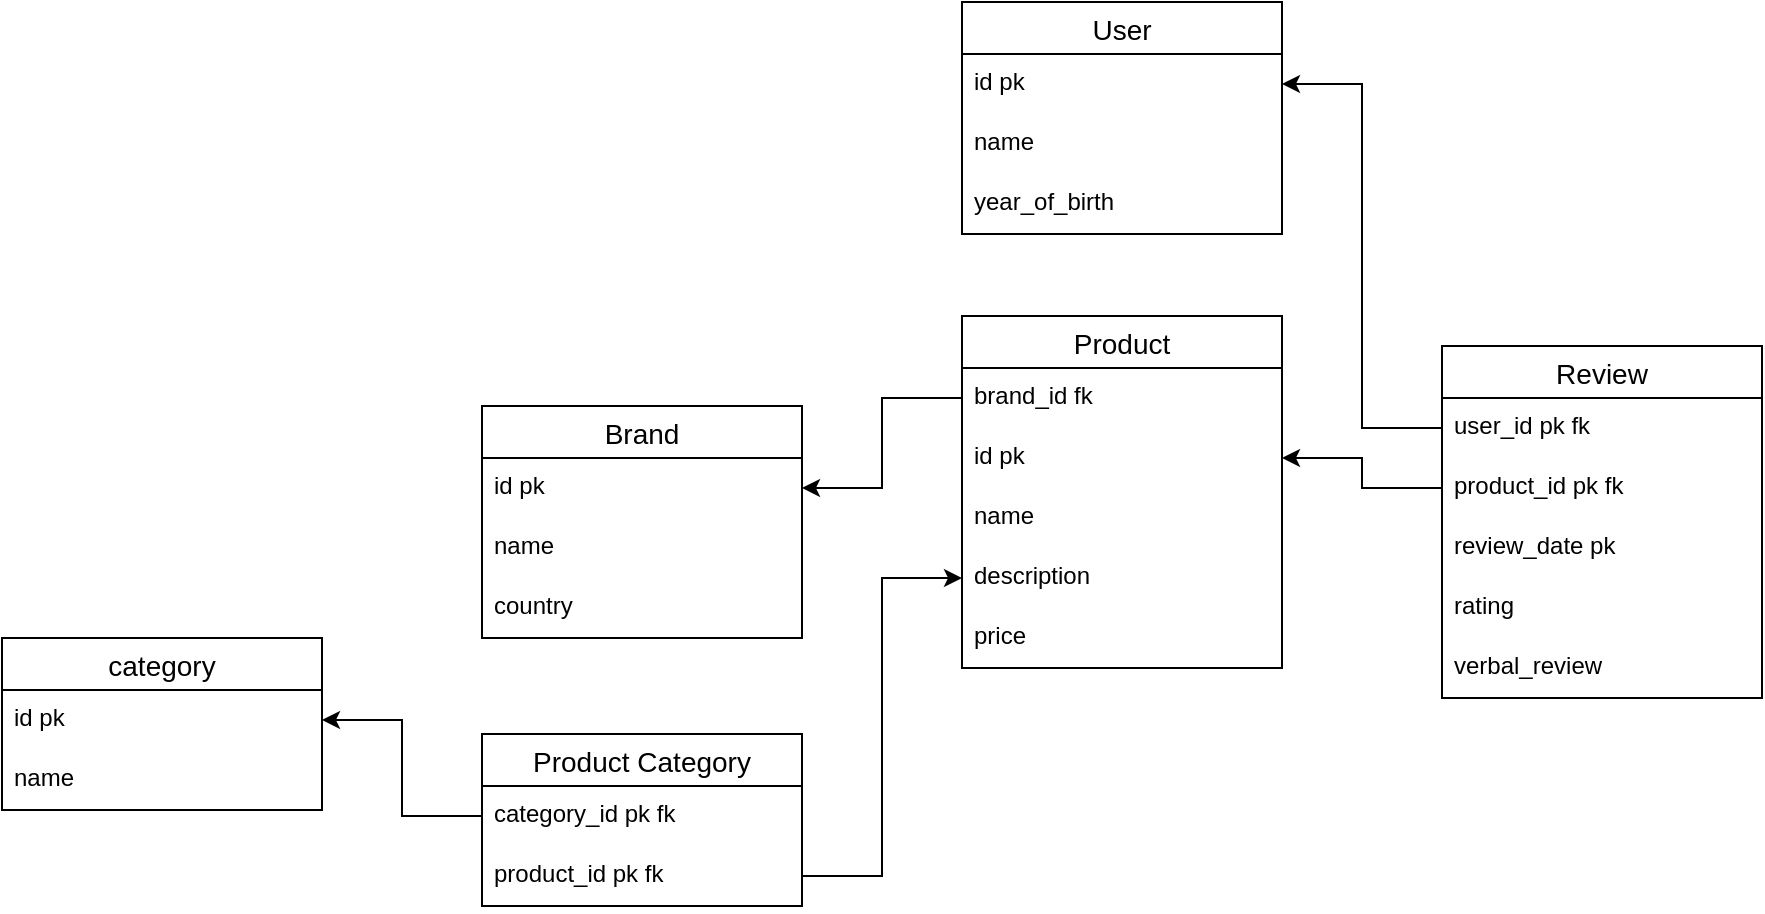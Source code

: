 <mxfile version="21.0.6" type="device"><diagram id="F3-kIUvs5O8AS4DiHWVQ" name="Page-1"><mxGraphModel dx="1196" dy="629" grid="1" gridSize="10" guides="1" tooltips="1" connect="1" arrows="1" fold="1" page="1" pageScale="1" pageWidth="1920" pageHeight="1200" math="0" shadow="0"><root><mxCell id="0"/><mxCell id="1" parent="0"/><mxCell id="L6idQjwCQOtAl3q-k2ph-89" value="User" style="swimlane;fontStyle=0;childLayout=stackLayout;horizontal=1;startSize=26;horizontalStack=0;resizeParent=1;resizeParentMax=0;resizeLast=0;collapsible=1;marginBottom=0;align=center;fontSize=14;" parent="1" vertex="1"><mxGeometry x="600" y="258" width="160" height="116" as="geometry"/></mxCell><mxCell id="L6idQjwCQOtAl3q-k2ph-90" value="id pk" style="text;strokeColor=none;fillColor=none;spacingLeft=4;spacingRight=4;overflow=hidden;rotatable=0;points=[[0,0.5],[1,0.5]];portConstraint=eastwest;fontSize=12;" parent="L6idQjwCQOtAl3q-k2ph-89" vertex="1"><mxGeometry y="26" width="160" height="30" as="geometry"/></mxCell><mxCell id="L6idQjwCQOtAl3q-k2ph-91" value="name" style="text;strokeColor=none;fillColor=none;spacingLeft=4;spacingRight=4;overflow=hidden;rotatable=0;points=[[0,0.5],[1,0.5]];portConstraint=eastwest;fontSize=12;" parent="L6idQjwCQOtAl3q-k2ph-89" vertex="1"><mxGeometry y="56" width="160" height="30" as="geometry"/></mxCell><mxCell id="L6idQjwCQOtAl3q-k2ph-93" value="year_of_birth" style="text;strokeColor=none;fillColor=none;spacingLeft=4;spacingRight=4;overflow=hidden;rotatable=0;points=[[0,0.5],[1,0.5]];portConstraint=eastwest;fontSize=12;" parent="L6idQjwCQOtAl3q-k2ph-89" vertex="1"><mxGeometry y="86" width="160" height="30" as="geometry"/></mxCell><mxCell id="L6idQjwCQOtAl3q-k2ph-94" value="Product" style="swimlane;fontStyle=0;childLayout=stackLayout;horizontal=1;startSize=26;horizontalStack=0;resizeParent=1;resizeParentMax=0;resizeLast=0;collapsible=1;marginBottom=0;align=center;fontSize=14;" parent="1" vertex="1"><mxGeometry x="600" y="415" width="160" height="176" as="geometry"/></mxCell><mxCell id="QunOEvO2ZctJ73JDX7hh-4" value="brand_id fk" style="text;strokeColor=none;fillColor=none;spacingLeft=4;spacingRight=4;overflow=hidden;rotatable=0;points=[[0,0.5],[1,0.5]];portConstraint=eastwest;fontSize=12;" parent="L6idQjwCQOtAl3q-k2ph-94" vertex="1"><mxGeometry y="26" width="160" height="30" as="geometry"/></mxCell><mxCell id="L6idQjwCQOtAl3q-k2ph-95" value="id pk" style="text;strokeColor=none;fillColor=none;spacingLeft=4;spacingRight=4;overflow=hidden;rotatable=0;points=[[0,0.5],[1,0.5]];portConstraint=eastwest;fontSize=12;" parent="L6idQjwCQOtAl3q-k2ph-94" vertex="1"><mxGeometry y="56" width="160" height="30" as="geometry"/></mxCell><mxCell id="L6idQjwCQOtAl3q-k2ph-96" value="name" style="text;strokeColor=none;fillColor=none;spacingLeft=4;spacingRight=4;overflow=hidden;rotatable=0;points=[[0,0.5],[1,0.5]];portConstraint=eastwest;fontSize=12;" parent="L6idQjwCQOtAl3q-k2ph-94" vertex="1"><mxGeometry y="86" width="160" height="30" as="geometry"/></mxCell><mxCell id="L6idQjwCQOtAl3q-k2ph-97" value="description" style="text;strokeColor=none;fillColor=none;spacingLeft=4;spacingRight=4;overflow=hidden;rotatable=0;points=[[0,0.5],[1,0.5]];portConstraint=eastwest;fontSize=12;" parent="L6idQjwCQOtAl3q-k2ph-94" vertex="1"><mxGeometry y="116" width="160" height="30" as="geometry"/></mxCell><mxCell id="L6idQjwCQOtAl3q-k2ph-98" value="price" style="text;strokeColor=none;fillColor=none;spacingLeft=4;spacingRight=4;overflow=hidden;rotatable=0;points=[[0,0.5],[1,0.5]];portConstraint=eastwest;fontSize=12;" parent="L6idQjwCQOtAl3q-k2ph-94" vertex="1"><mxGeometry y="146" width="160" height="30" as="geometry"/></mxCell><mxCell id="L6idQjwCQOtAl3q-k2ph-99" value="Brand" style="swimlane;fontStyle=0;childLayout=stackLayout;horizontal=1;startSize=26;horizontalStack=0;resizeParent=1;resizeParentMax=0;resizeLast=0;collapsible=1;marginBottom=0;align=center;fontSize=14;" parent="1" vertex="1"><mxGeometry x="360" y="460" width="160" height="116" as="geometry"/></mxCell><mxCell id="L6idQjwCQOtAl3q-k2ph-100" value="id pk" style="text;strokeColor=none;fillColor=none;spacingLeft=4;spacingRight=4;overflow=hidden;rotatable=0;points=[[0,0.5],[1,0.5]];portConstraint=eastwest;fontSize=12;" parent="L6idQjwCQOtAl3q-k2ph-99" vertex="1"><mxGeometry y="26" width="160" height="30" as="geometry"/></mxCell><mxCell id="L6idQjwCQOtAl3q-k2ph-101" value="name" style="text;strokeColor=none;fillColor=none;spacingLeft=4;spacingRight=4;overflow=hidden;rotatable=0;points=[[0,0.5],[1,0.5]];portConstraint=eastwest;fontSize=12;" parent="L6idQjwCQOtAl3q-k2ph-99" vertex="1"><mxGeometry y="56" width="160" height="30" as="geometry"/></mxCell><mxCell id="L6idQjwCQOtAl3q-k2ph-102" value="country" style="text;strokeColor=none;fillColor=none;spacingLeft=4;spacingRight=4;overflow=hidden;rotatable=0;points=[[0,0.5],[1,0.5]];portConstraint=eastwest;fontSize=12;" parent="L6idQjwCQOtAl3q-k2ph-99" vertex="1"><mxGeometry y="86" width="160" height="30" as="geometry"/></mxCell><mxCell id="L6idQjwCQOtAl3q-k2ph-106" value="category" style="swimlane;fontStyle=0;childLayout=stackLayout;horizontal=1;startSize=26;horizontalStack=0;resizeParent=1;resizeParentMax=0;resizeLast=0;collapsible=1;marginBottom=0;align=center;fontSize=14;" parent="1" vertex="1"><mxGeometry x="120" y="576" width="160" height="86" as="geometry"/></mxCell><mxCell id="L6idQjwCQOtAl3q-k2ph-107" value="id pk" style="text;strokeColor=none;fillColor=none;spacingLeft=4;spacingRight=4;overflow=hidden;rotatable=0;points=[[0,0.5],[1,0.5]];portConstraint=eastwest;fontSize=12;" parent="L6idQjwCQOtAl3q-k2ph-106" vertex="1"><mxGeometry y="26" width="160" height="30" as="geometry"/></mxCell><mxCell id="L6idQjwCQOtAl3q-k2ph-108" value="name" style="text;strokeColor=none;fillColor=none;spacingLeft=4;spacingRight=4;overflow=hidden;rotatable=0;points=[[0,0.5],[1,0.5]];portConstraint=eastwest;fontSize=12;" parent="L6idQjwCQOtAl3q-k2ph-106" vertex="1"><mxGeometry y="56" width="160" height="30" as="geometry"/></mxCell><mxCell id="L6idQjwCQOtAl3q-k2ph-116" value="Review" style="swimlane;fontStyle=0;childLayout=stackLayout;horizontal=1;startSize=26;horizontalStack=0;resizeParent=1;resizeParentMax=0;resizeLast=0;collapsible=1;marginBottom=0;align=center;fontSize=14;" parent="1" vertex="1"><mxGeometry x="840" y="430" width="160" height="176" as="geometry"/></mxCell><mxCell id="L6idQjwCQOtAl3q-k2ph-119" value="user_id pk fk" style="text;strokeColor=none;fillColor=none;spacingLeft=4;spacingRight=4;overflow=hidden;rotatable=0;points=[[0,0.5],[1,0.5]];portConstraint=eastwest;fontSize=12;" parent="L6idQjwCQOtAl3q-k2ph-116" vertex="1"><mxGeometry y="26" width="160" height="30" as="geometry"/></mxCell><mxCell id="L6idQjwCQOtAl3q-k2ph-118" value="product_id pk fk" style="text;strokeColor=none;fillColor=none;spacingLeft=4;spacingRight=4;overflow=hidden;rotatable=0;points=[[0,0.5],[1,0.5]];portConstraint=eastwest;fontSize=12;" parent="L6idQjwCQOtAl3q-k2ph-116" vertex="1"><mxGeometry y="56" width="160" height="30" as="geometry"/></mxCell><mxCell id="L6idQjwCQOtAl3q-k2ph-120" value="review_date pk" style="text;strokeColor=none;fillColor=none;spacingLeft=4;spacingRight=4;overflow=hidden;rotatable=0;points=[[0,0.5],[1,0.5]];portConstraint=eastwest;fontSize=12;" parent="L6idQjwCQOtAl3q-k2ph-116" vertex="1"><mxGeometry y="86" width="160" height="30" as="geometry"/></mxCell><mxCell id="L6idQjwCQOtAl3q-k2ph-121" value="rating" style="text;strokeColor=none;fillColor=none;spacingLeft=4;spacingRight=4;overflow=hidden;rotatable=0;points=[[0,0.5],[1,0.5]];portConstraint=eastwest;fontSize=12;" parent="L6idQjwCQOtAl3q-k2ph-116" vertex="1"><mxGeometry y="116" width="160" height="30" as="geometry"/></mxCell><mxCell id="L6idQjwCQOtAl3q-k2ph-122" value="verbal_review" style="text;strokeColor=none;fillColor=none;spacingLeft=4;spacingRight=4;overflow=hidden;rotatable=0;points=[[0,0.5],[1,0.5]];portConstraint=eastwest;fontSize=12;" parent="L6idQjwCQOtAl3q-k2ph-116" vertex="1"><mxGeometry y="146" width="160" height="30" as="geometry"/></mxCell><mxCell id="QunOEvO2ZctJ73JDX7hh-5" style="edgeStyle=orthogonalEdgeStyle;rounded=0;orthogonalLoop=1;jettySize=auto;html=1;exitX=0;exitY=0.5;exitDx=0;exitDy=0;entryX=1;entryY=0.5;entryDx=0;entryDy=0;" parent="1" source="QunOEvO2ZctJ73JDX7hh-4" target="L6idQjwCQOtAl3q-k2ph-100" edge="1"><mxGeometry relative="1" as="geometry"/></mxCell><mxCell id="QunOEvO2ZctJ73JDX7hh-6" value="Product Category" style="swimlane;fontStyle=0;childLayout=stackLayout;horizontal=1;startSize=26;horizontalStack=0;resizeParent=1;resizeParentMax=0;resizeLast=0;collapsible=1;marginBottom=0;align=center;fontSize=14;" parent="1" vertex="1"><mxGeometry x="360" y="624" width="160" height="86" as="geometry"/></mxCell><mxCell id="QunOEvO2ZctJ73JDX7hh-7" value="category_id pk fk" style="text;strokeColor=none;fillColor=none;spacingLeft=4;spacingRight=4;overflow=hidden;rotatable=0;points=[[0,0.5],[1,0.5]];portConstraint=eastwest;fontSize=12;" parent="QunOEvO2ZctJ73JDX7hh-6" vertex="1"><mxGeometry y="26" width="160" height="30" as="geometry"/></mxCell><mxCell id="QunOEvO2ZctJ73JDX7hh-9" value="product_id pk fk" style="text;strokeColor=none;fillColor=none;spacingLeft=4;spacingRight=4;overflow=hidden;rotatable=0;points=[[0,0.5],[1,0.5]];portConstraint=eastwest;fontSize=12;" parent="QunOEvO2ZctJ73JDX7hh-6" vertex="1"><mxGeometry y="56" width="160" height="30" as="geometry"/></mxCell><mxCell id="QunOEvO2ZctJ73JDX7hh-10" style="edgeStyle=orthogonalEdgeStyle;rounded=0;orthogonalLoop=1;jettySize=auto;html=1;exitX=1;exitY=0.5;exitDx=0;exitDy=0;entryX=0;entryY=0.5;entryDx=0;entryDy=0;" parent="1" source="QunOEvO2ZctJ73JDX7hh-9" target="L6idQjwCQOtAl3q-k2ph-97" edge="1"><mxGeometry relative="1" as="geometry"/></mxCell><mxCell id="QunOEvO2ZctJ73JDX7hh-11" style="edgeStyle=orthogonalEdgeStyle;rounded=0;orthogonalLoop=1;jettySize=auto;html=1;exitX=0;exitY=0.5;exitDx=0;exitDy=0;entryX=1;entryY=0.5;entryDx=0;entryDy=0;" parent="1" source="L6idQjwCQOtAl3q-k2ph-118" target="L6idQjwCQOtAl3q-k2ph-95" edge="1"><mxGeometry relative="1" as="geometry"/></mxCell><mxCell id="QunOEvO2ZctJ73JDX7hh-12" style="edgeStyle=orthogonalEdgeStyle;rounded=0;orthogonalLoop=1;jettySize=auto;html=1;exitX=0;exitY=0.5;exitDx=0;exitDy=0;entryX=1;entryY=0.5;entryDx=0;entryDy=0;" parent="1" source="L6idQjwCQOtAl3q-k2ph-119" target="L6idQjwCQOtAl3q-k2ph-90" edge="1"><mxGeometry relative="1" as="geometry"/></mxCell><mxCell id="QunOEvO2ZctJ73JDX7hh-13" style="edgeStyle=orthogonalEdgeStyle;rounded=0;orthogonalLoop=1;jettySize=auto;html=1;exitX=0;exitY=0.5;exitDx=0;exitDy=0;entryX=1;entryY=0.5;entryDx=0;entryDy=0;" parent="1" source="QunOEvO2ZctJ73JDX7hh-7" target="L6idQjwCQOtAl3q-k2ph-107" edge="1"><mxGeometry relative="1" as="geometry"/></mxCell></root></mxGraphModel></diagram></mxfile>